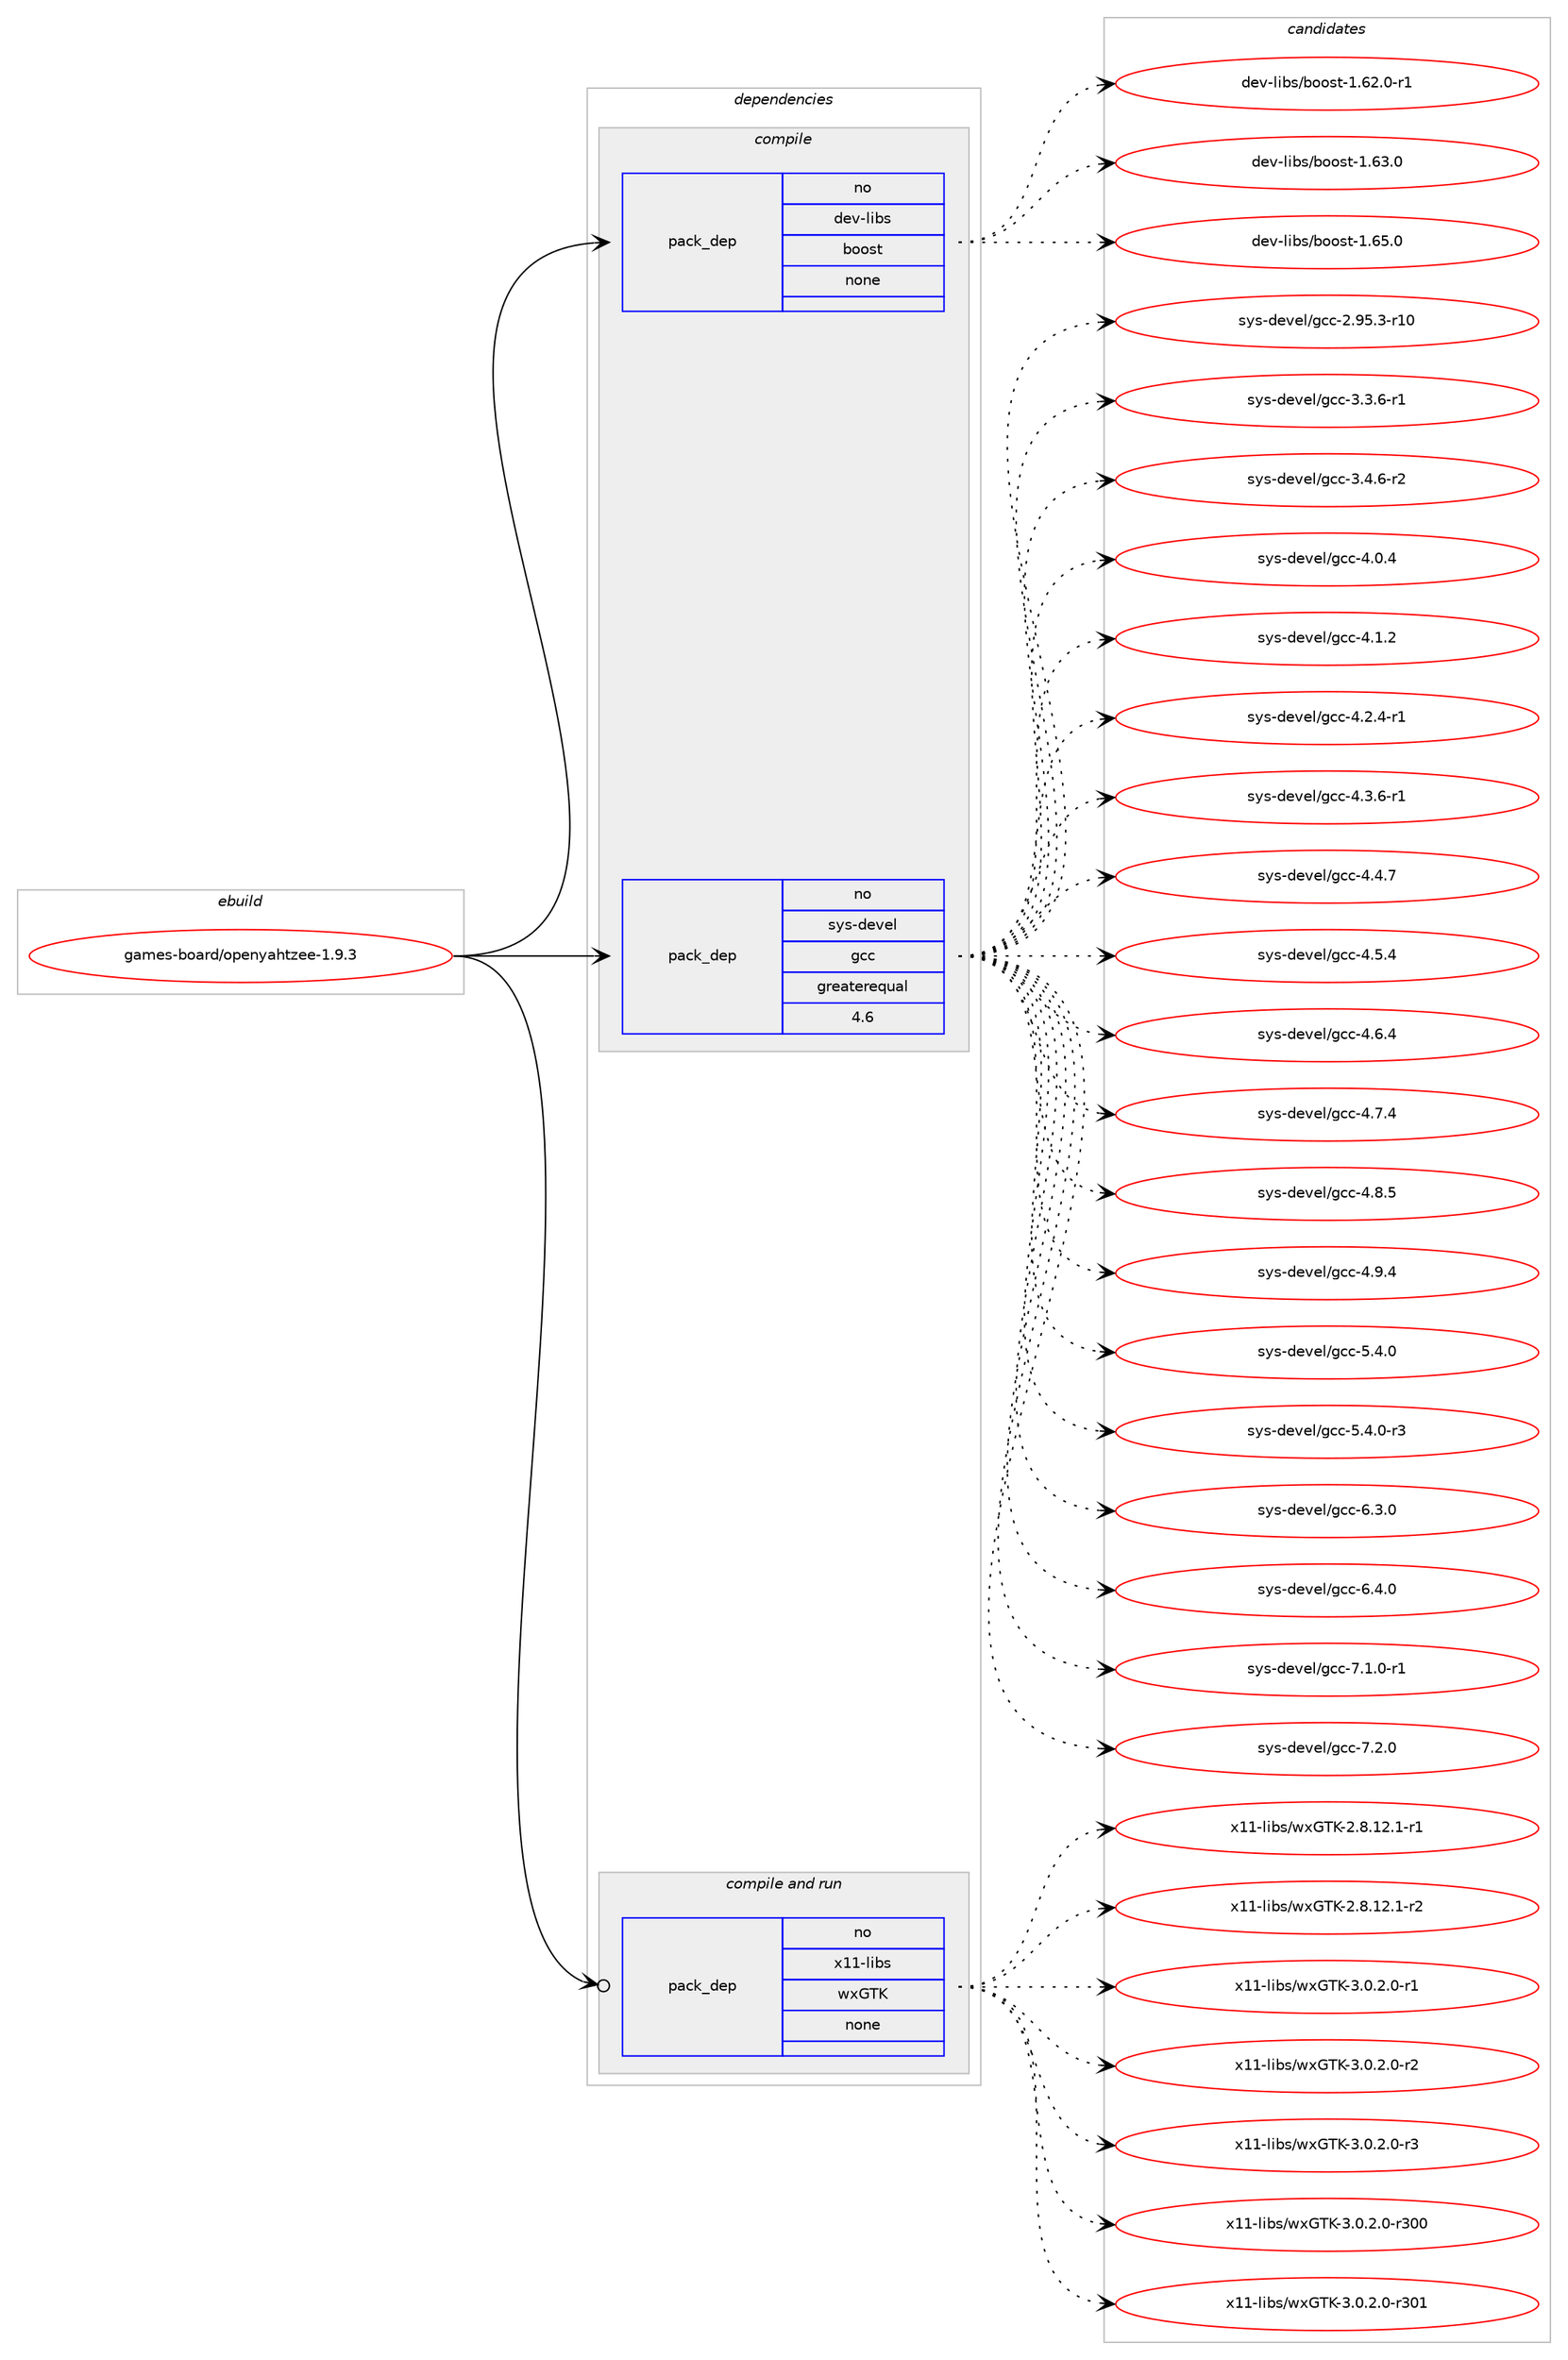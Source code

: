 digraph prolog {

# *************
# Graph options
# *************

newrank=true;
concentrate=true;
compound=true;
graph [rankdir=LR,fontname=Helvetica,fontsize=10,ranksep=1.5];#, ranksep=2.5, nodesep=0.2];
edge  [arrowhead=vee];
node  [fontname=Helvetica,fontsize=10];

# **********
# The ebuild
# **********

subgraph cluster_leftcol {
color=gray;
rank=same;
label=<<i>ebuild</i>>;
id [label="games-board/openyahtzee-1.9.3", color=red, width=4, href="../games-board/openyahtzee-1.9.3.svg"];
}

# ****************
# The dependencies
# ****************

subgraph cluster_midcol {
color=gray;
label=<<i>dependencies</i>>;
subgraph cluster_compile {
fillcolor="#eeeeee";
style=filled;
label=<<i>compile</i>>;
subgraph pack211445 {
dependency295721 [label=<<TABLE BORDER="0" CELLBORDER="1" CELLSPACING="0" CELLPADDING="4" WIDTH="220"><TR><TD ROWSPAN="6" CELLPADDING="30">pack_dep</TD></TR><TR><TD WIDTH="110">no</TD></TR><TR><TD>dev-libs</TD></TR><TR><TD>boost</TD></TR><TR><TD>none</TD></TR><TR><TD></TD></TR></TABLE>>, shape=none, color=blue];
}
id:e -> dependency295721:w [weight=20,style="solid",arrowhead="vee"];
subgraph pack211446 {
dependency295722 [label=<<TABLE BORDER="0" CELLBORDER="1" CELLSPACING="0" CELLPADDING="4" WIDTH="220"><TR><TD ROWSPAN="6" CELLPADDING="30">pack_dep</TD></TR><TR><TD WIDTH="110">no</TD></TR><TR><TD>sys-devel</TD></TR><TR><TD>gcc</TD></TR><TR><TD>greaterequal</TD></TR><TR><TD>4.6</TD></TR></TABLE>>, shape=none, color=blue];
}
id:e -> dependency295722:w [weight=20,style="solid",arrowhead="vee"];
}
subgraph cluster_compileandrun {
fillcolor="#eeeeee";
style=filled;
label=<<i>compile and run</i>>;
subgraph pack211447 {
dependency295723 [label=<<TABLE BORDER="0" CELLBORDER="1" CELLSPACING="0" CELLPADDING="4" WIDTH="220"><TR><TD ROWSPAN="6" CELLPADDING="30">pack_dep</TD></TR><TR><TD WIDTH="110">no</TD></TR><TR><TD>x11-libs</TD></TR><TR><TD>wxGTK</TD></TR><TR><TD>none</TD></TR><TR><TD></TD></TR></TABLE>>, shape=none, color=blue];
}
id:e -> dependency295723:w [weight=20,style="solid",arrowhead="odotvee"];
}
subgraph cluster_run {
fillcolor="#eeeeee";
style=filled;
label=<<i>run</i>>;
}
}

# **************
# The candidates
# **************

subgraph cluster_choices {
rank=same;
color=gray;
label=<<i>candidates</i>>;

subgraph choice211445 {
color=black;
nodesep=1;
choice10010111845108105981154798111111115116454946545046484511449 [label="dev-libs/boost-1.62.0-r1", color=red, width=4,href="../dev-libs/boost-1.62.0-r1.svg"];
choice1001011184510810598115479811111111511645494654514648 [label="dev-libs/boost-1.63.0", color=red, width=4,href="../dev-libs/boost-1.63.0.svg"];
choice1001011184510810598115479811111111511645494654534648 [label="dev-libs/boost-1.65.0", color=red, width=4,href="../dev-libs/boost-1.65.0.svg"];
dependency295721:e -> choice10010111845108105981154798111111115116454946545046484511449:w [style=dotted,weight="100"];
dependency295721:e -> choice1001011184510810598115479811111111511645494654514648:w [style=dotted,weight="100"];
dependency295721:e -> choice1001011184510810598115479811111111511645494654534648:w [style=dotted,weight="100"];
}
subgraph choice211446 {
color=black;
nodesep=1;
choice1151211154510010111810110847103999945504657534651451144948 [label="sys-devel/gcc-2.95.3-r10", color=red, width=4,href="../sys-devel/gcc-2.95.3-r10.svg"];
choice115121115451001011181011084710399994551465146544511449 [label="sys-devel/gcc-3.3.6-r1", color=red, width=4,href="../sys-devel/gcc-3.3.6-r1.svg"];
choice115121115451001011181011084710399994551465246544511450 [label="sys-devel/gcc-3.4.6-r2", color=red, width=4,href="../sys-devel/gcc-3.4.6-r2.svg"];
choice11512111545100101118101108471039999455246484652 [label="sys-devel/gcc-4.0.4", color=red, width=4,href="../sys-devel/gcc-4.0.4.svg"];
choice11512111545100101118101108471039999455246494650 [label="sys-devel/gcc-4.1.2", color=red, width=4,href="../sys-devel/gcc-4.1.2.svg"];
choice115121115451001011181011084710399994552465046524511449 [label="sys-devel/gcc-4.2.4-r1", color=red, width=4,href="../sys-devel/gcc-4.2.4-r1.svg"];
choice115121115451001011181011084710399994552465146544511449 [label="sys-devel/gcc-4.3.6-r1", color=red, width=4,href="../sys-devel/gcc-4.3.6-r1.svg"];
choice11512111545100101118101108471039999455246524655 [label="sys-devel/gcc-4.4.7", color=red, width=4,href="../sys-devel/gcc-4.4.7.svg"];
choice11512111545100101118101108471039999455246534652 [label="sys-devel/gcc-4.5.4", color=red, width=4,href="../sys-devel/gcc-4.5.4.svg"];
choice11512111545100101118101108471039999455246544652 [label="sys-devel/gcc-4.6.4", color=red, width=4,href="../sys-devel/gcc-4.6.4.svg"];
choice11512111545100101118101108471039999455246554652 [label="sys-devel/gcc-4.7.4", color=red, width=4,href="../sys-devel/gcc-4.7.4.svg"];
choice11512111545100101118101108471039999455246564653 [label="sys-devel/gcc-4.8.5", color=red, width=4,href="../sys-devel/gcc-4.8.5.svg"];
choice11512111545100101118101108471039999455246574652 [label="sys-devel/gcc-4.9.4", color=red, width=4,href="../sys-devel/gcc-4.9.4.svg"];
choice11512111545100101118101108471039999455346524648 [label="sys-devel/gcc-5.4.0", color=red, width=4,href="../sys-devel/gcc-5.4.0.svg"];
choice115121115451001011181011084710399994553465246484511451 [label="sys-devel/gcc-5.4.0-r3", color=red, width=4,href="../sys-devel/gcc-5.4.0-r3.svg"];
choice11512111545100101118101108471039999455446514648 [label="sys-devel/gcc-6.3.0", color=red, width=4,href="../sys-devel/gcc-6.3.0.svg"];
choice11512111545100101118101108471039999455446524648 [label="sys-devel/gcc-6.4.0", color=red, width=4,href="../sys-devel/gcc-6.4.0.svg"];
choice115121115451001011181011084710399994555464946484511449 [label="sys-devel/gcc-7.1.0-r1", color=red, width=4,href="../sys-devel/gcc-7.1.0-r1.svg"];
choice11512111545100101118101108471039999455546504648 [label="sys-devel/gcc-7.2.0", color=red, width=4,href="../sys-devel/gcc-7.2.0.svg"];
dependency295722:e -> choice1151211154510010111810110847103999945504657534651451144948:w [style=dotted,weight="100"];
dependency295722:e -> choice115121115451001011181011084710399994551465146544511449:w [style=dotted,weight="100"];
dependency295722:e -> choice115121115451001011181011084710399994551465246544511450:w [style=dotted,weight="100"];
dependency295722:e -> choice11512111545100101118101108471039999455246484652:w [style=dotted,weight="100"];
dependency295722:e -> choice11512111545100101118101108471039999455246494650:w [style=dotted,weight="100"];
dependency295722:e -> choice115121115451001011181011084710399994552465046524511449:w [style=dotted,weight="100"];
dependency295722:e -> choice115121115451001011181011084710399994552465146544511449:w [style=dotted,weight="100"];
dependency295722:e -> choice11512111545100101118101108471039999455246524655:w [style=dotted,weight="100"];
dependency295722:e -> choice11512111545100101118101108471039999455246534652:w [style=dotted,weight="100"];
dependency295722:e -> choice11512111545100101118101108471039999455246544652:w [style=dotted,weight="100"];
dependency295722:e -> choice11512111545100101118101108471039999455246554652:w [style=dotted,weight="100"];
dependency295722:e -> choice11512111545100101118101108471039999455246564653:w [style=dotted,weight="100"];
dependency295722:e -> choice11512111545100101118101108471039999455246574652:w [style=dotted,weight="100"];
dependency295722:e -> choice11512111545100101118101108471039999455346524648:w [style=dotted,weight="100"];
dependency295722:e -> choice115121115451001011181011084710399994553465246484511451:w [style=dotted,weight="100"];
dependency295722:e -> choice11512111545100101118101108471039999455446514648:w [style=dotted,weight="100"];
dependency295722:e -> choice11512111545100101118101108471039999455446524648:w [style=dotted,weight="100"];
dependency295722:e -> choice115121115451001011181011084710399994555464946484511449:w [style=dotted,weight="100"];
dependency295722:e -> choice11512111545100101118101108471039999455546504648:w [style=dotted,weight="100"];
}
subgraph choice211447 {
color=black;
nodesep=1;
choice12049494510810598115471191207184754550465646495046494511449 [label="x11-libs/wxGTK-2.8.12.1-r1", color=red, width=4,href="../x11-libs/wxGTK-2.8.12.1-r1.svg"];
choice12049494510810598115471191207184754550465646495046494511450 [label="x11-libs/wxGTK-2.8.12.1-r2", color=red, width=4,href="../x11-libs/wxGTK-2.8.12.1-r2.svg"];
choice120494945108105981154711912071847545514648465046484511449 [label="x11-libs/wxGTK-3.0.2.0-r1", color=red, width=4,href="../x11-libs/wxGTK-3.0.2.0-r1.svg"];
choice120494945108105981154711912071847545514648465046484511450 [label="x11-libs/wxGTK-3.0.2.0-r2", color=red, width=4,href="../x11-libs/wxGTK-3.0.2.0-r2.svg"];
choice120494945108105981154711912071847545514648465046484511451 [label="x11-libs/wxGTK-3.0.2.0-r3", color=red, width=4,href="../x11-libs/wxGTK-3.0.2.0-r3.svg"];
choice1204949451081059811547119120718475455146484650464845114514848 [label="x11-libs/wxGTK-3.0.2.0-r300", color=red, width=4,href="../x11-libs/wxGTK-3.0.2.0-r300.svg"];
choice1204949451081059811547119120718475455146484650464845114514849 [label="x11-libs/wxGTK-3.0.2.0-r301", color=red, width=4,href="../x11-libs/wxGTK-3.0.2.0-r301.svg"];
dependency295723:e -> choice12049494510810598115471191207184754550465646495046494511449:w [style=dotted,weight="100"];
dependency295723:e -> choice12049494510810598115471191207184754550465646495046494511450:w [style=dotted,weight="100"];
dependency295723:e -> choice120494945108105981154711912071847545514648465046484511449:w [style=dotted,weight="100"];
dependency295723:e -> choice120494945108105981154711912071847545514648465046484511450:w [style=dotted,weight="100"];
dependency295723:e -> choice120494945108105981154711912071847545514648465046484511451:w [style=dotted,weight="100"];
dependency295723:e -> choice1204949451081059811547119120718475455146484650464845114514848:w [style=dotted,weight="100"];
dependency295723:e -> choice1204949451081059811547119120718475455146484650464845114514849:w [style=dotted,weight="100"];
}
}

}

